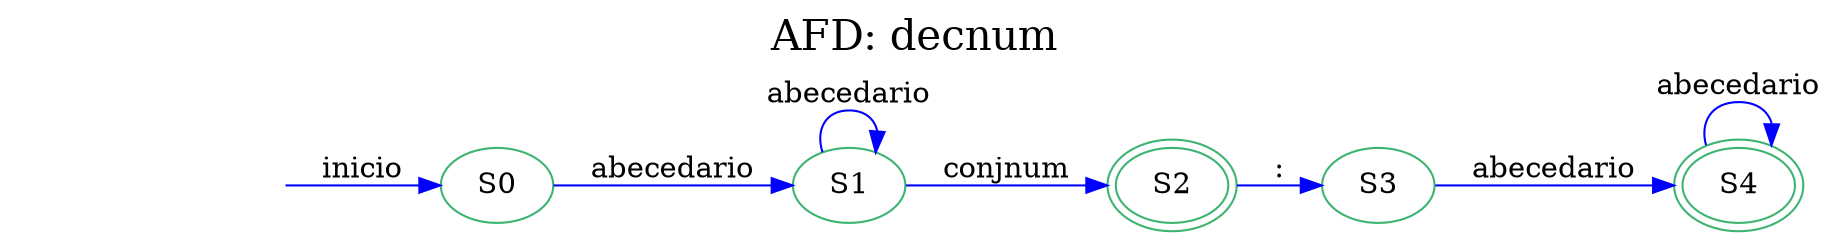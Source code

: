 digraph AFD { 
graph [label="AFD: decnum", labelloc=t, fontsize=20]; rankdir=LR;edge [color=blue];node [color = mediumseagreen];"S0"[ label=S0]
"S1"[ label=S1]
"S2"[ label=S2]
"S3"[ label=S3]
"S4"[ label=S4]
secret_node [style=invis];
secret_node -> S0 [label="inicio"];S2[peripheries=2];
S4[peripheries=2];
"S0"->"S1"[label="abecedario"];
"S1"->"S1"[label="abecedario"];
"S1"->"S2"[label="conjnum"];
"S2"->"S3"[label="\:"];
"S3"->"S4"[label="abecedario"];
"S4"->"S4"[label="abecedario"];

}